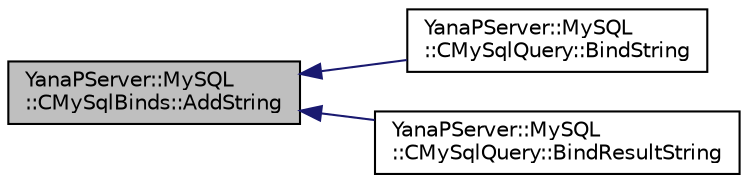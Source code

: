 digraph "YanaPServer::MySQL::CMySqlBinds::AddString"
{
  edge [fontname="Helvetica",fontsize="10",labelfontname="Helvetica",labelfontsize="10"];
  node [fontname="Helvetica",fontsize="10",shape=record];
  rankdir="LR";
  Node25 [label="YanaPServer::MySQL\l::CMySqlBinds::AddString",height=0.2,width=0.4,color="black", fillcolor="grey75", style="filled", fontcolor="black"];
  Node25 -> Node26 [dir="back",color="midnightblue",fontsize="10",style="solid",fontname="Helvetica"];
  Node26 [label="YanaPServer::MySQL\l::CMySqlQuery::BindString",height=0.2,width=0.4,color="black", fillcolor="white", style="filled",URL="$class_yana_p_server_1_1_my_s_q_l_1_1_c_my_sql_query.html#ac55874b07a75134582e4c462362a0c90",tooltip="文字列のバインド "];
  Node25 -> Node27 [dir="back",color="midnightblue",fontsize="10",style="solid",fontname="Helvetica"];
  Node27 [label="YanaPServer::MySQL\l::CMySqlQuery::BindResultString",height=0.2,width=0.4,color="black", fillcolor="white", style="filled",URL="$class_yana_p_server_1_1_my_s_q_l_1_1_c_my_sql_query.html#a4511184f00d816859d6cff87f1d7142d",tooltip="結果の文字列のバインド "];
}
